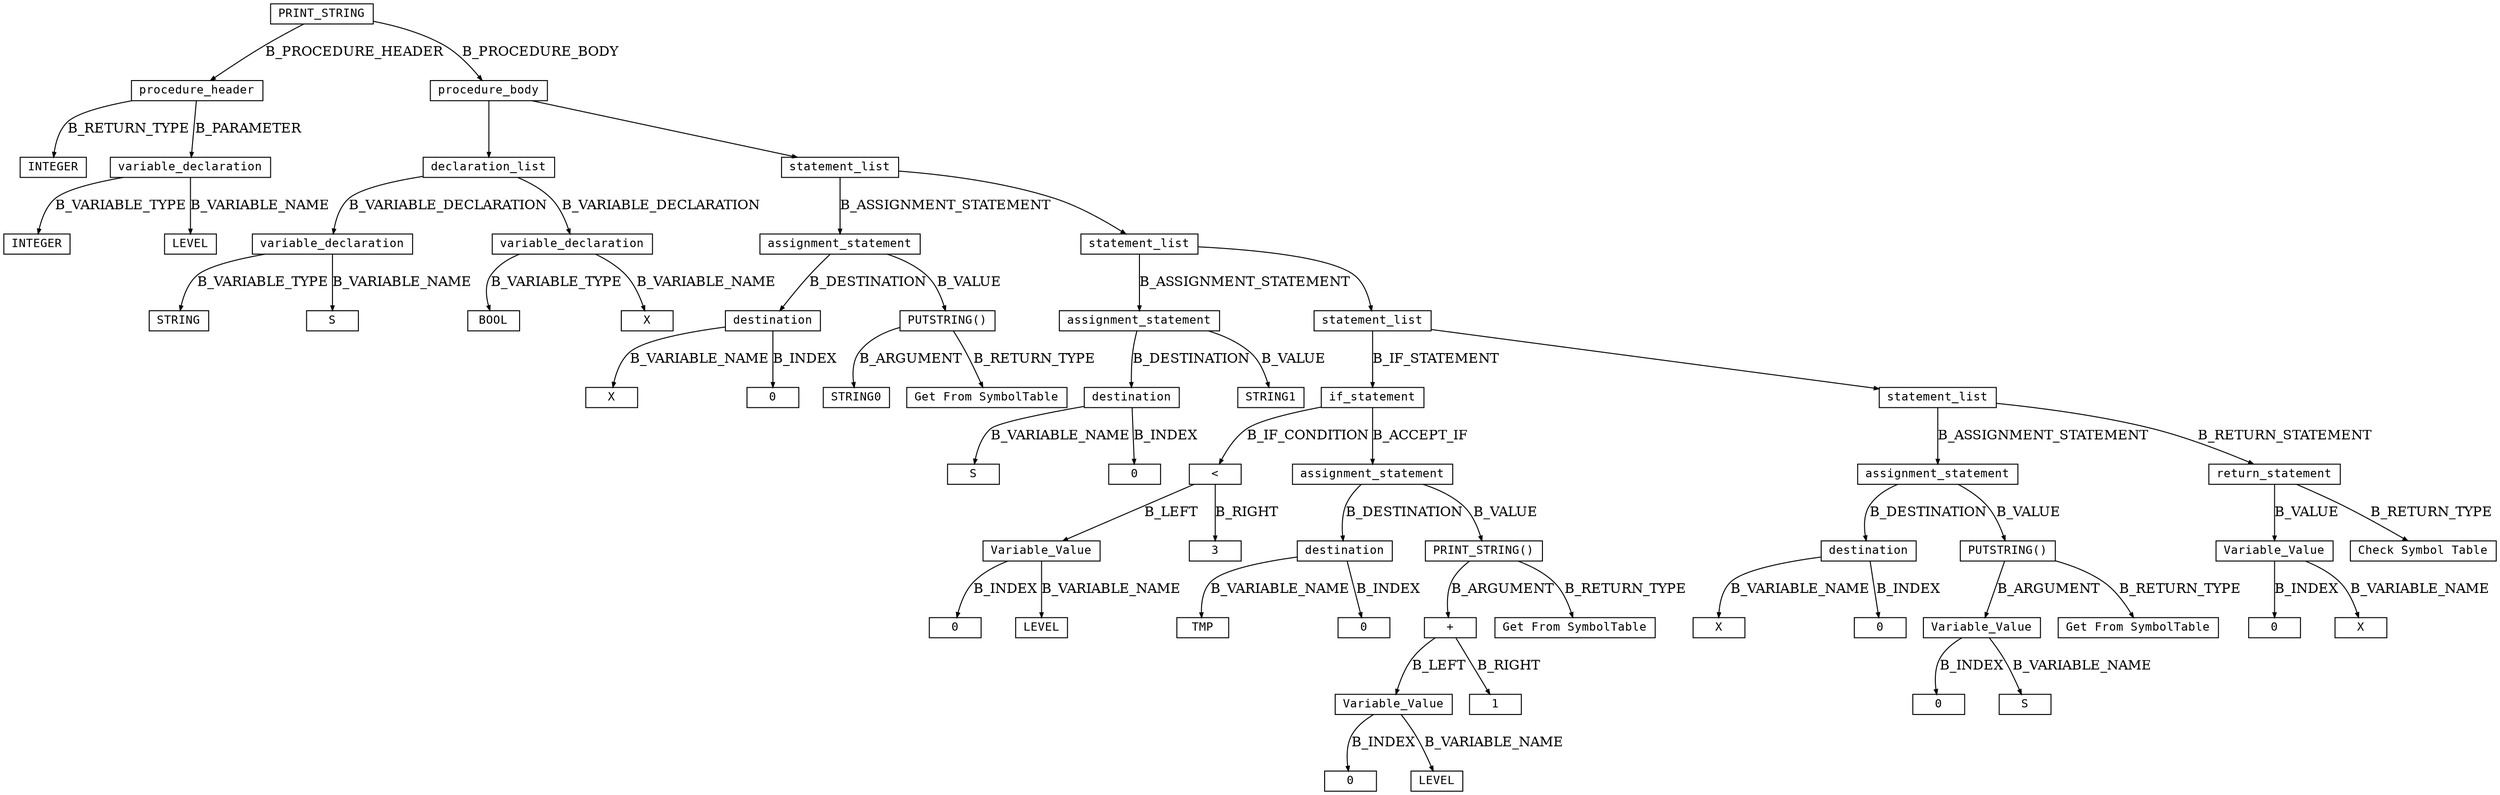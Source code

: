 digraph parsetree {
  node [shape=box, fontsize=12, fontname="Courier", height=.1];
  ranksep=.6;
  edge [arrowsize=.5]
  node1 [label="PRINT_STRING"]
  node2 [label="procedure_header"]
  node1 -> node2 [ label= "B_PROCEDURE_HEADER" ];
  node3 [label="procedure_body"]
  node1 -> node3 [ label= "B_PROCEDURE_BODY" ];
  node4 [label="INTEGER"]
  node2 -> node4 [ label= "B_RETURN_TYPE" ];
  node5 [label="variable_declaration"]
  node2 -> node5 [ label= "B_PARAMETER" ];
  node6 [label="declaration_list"]
  node3 -> node6 [ label= "" ];
  node7 [label="statement_list"]
  node3 -> node7 [ label= "" ];
  node8 [label="INTEGER"]
  node5 -> node8 [ label= "B_VARIABLE_TYPE" ];
  node9 [label="LEVEL"]
  node5 -> node9 [ label= "B_VARIABLE_NAME" ];
  node10 [label="variable_declaration"]
  node6 -> node10 [ label= "B_VARIABLE_DECLARATION" ];
  node11 [label="variable_declaration"]
  node6 -> node11 [ label= "B_VARIABLE_DECLARATION" ];
  node12 [label="assignment_statement"]
  node7 -> node12 [ label= "B_ASSIGNMENT_STATEMENT" ];
  node13 [label="statement_list"]
  node7 -> node13 [ label= "" ];
  node14 [label="STRING"]
  node10 -> node14 [ label= "B_VARIABLE_TYPE" ];
  node15 [label="S"]
  node10 -> node15 [ label= "B_VARIABLE_NAME" ];
  node16 [label="BOOL"]
  node11 -> node16 [ label= "B_VARIABLE_TYPE" ];
  node17 [label="X"]
  node11 -> node17 [ label= "B_VARIABLE_NAME" ];
  node18 [label="destination"]
  node12 -> node18 [ label= "B_DESTINATION" ];
  node19 [label="PUTSTRING()"]
  node12 -> node19 [ label= "B_VALUE" ];
  node20 [label="assignment_statement"]
  node13 -> node20 [ label= "B_ASSIGNMENT_STATEMENT" ];
  node21 [label="statement_list"]
  node13 -> node21 [ label= "" ];
  node22 [label="X"]
  node18 -> node22 [ label= "B_VARIABLE_NAME" ];
  node23 [label="0"]
  node18 -> node23 [ label= "B_INDEX" ];
  node24 [label="STRING0"]
  node19 -> node24 [ label= "B_ARGUMENT" ];
  node25 [label="Get From SymbolTable"]
  node19 -> node25 [ label= "B_RETURN_TYPE" ];
  node26 [label="destination"]
  node20 -> node26 [ label= "B_DESTINATION" ];
  node27 [label="STRING1"]
  node20 -> node27 [ label= "B_VALUE" ];
  node28 [label="if_statement"]
  node21 -> node28 [ label= "B_IF_STATEMENT" ];
  node29 [label="statement_list"]
  node21 -> node29 [ label= "" ];
  node30 [label="S"]
  node26 -> node30 [ label= "B_VARIABLE_NAME" ];
  node31 [label="0"]
  node26 -> node31 [ label= "B_INDEX" ];
  node32 [label="<"]
  node28 -> node32 [ label= "B_IF_CONDITION" ];
  node33 [label="assignment_statement"]
  node28 -> node33 [ label= "B_ACCEPT_IF" ];
  node34 [label="assignment_statement"]
  node29 -> node34 [ label= "B_ASSIGNMENT_STATEMENT" ];
  node35 [label="return_statement"]
  node29 -> node35 [ label= "B_RETURN_STATEMENT" ];
  node36 [label="Variable_Value"]
  node32 -> node36 [ label= "B_LEFT" ];
  node37 [label="3"]
  node32 -> node37 [ label= "B_RIGHT" ];
  node38 [label="destination"]
  node33 -> node38 [ label= "B_DESTINATION" ];
  node39 [label="PRINT_STRING()"]
  node33 -> node39 [ label= "B_VALUE" ];
  node40 [label="destination"]
  node34 -> node40 [ label= "B_DESTINATION" ];
  node41 [label="PUTSTRING()"]
  node34 -> node41 [ label= "B_VALUE" ];
  node42 [label="Variable_Value"]
  node35 -> node42 [ label= "B_VALUE" ];
  node43 [label="Check Symbol Table"]
  node35 -> node43 [ label= "B_RETURN_TYPE" ];
  node44 [label="0"]
  node36 -> node44 [ label= "B_INDEX" ];
  node45 [label="LEVEL"]
  node36 -> node45 [ label= "B_VARIABLE_NAME" ];
  node46 [label="TMP"]
  node38 -> node46 [ label= "B_VARIABLE_NAME" ];
  node47 [label="0"]
  node38 -> node47 [ label= "B_INDEX" ];
  node48 [label="+"]
  node39 -> node48 [ label= "B_ARGUMENT" ];
  node49 [label="Get From SymbolTable"]
  node39 -> node49 [ label= "B_RETURN_TYPE" ];
  node50 [label="X"]
  node40 -> node50 [ label= "B_VARIABLE_NAME" ];
  node51 [label="0"]
  node40 -> node51 [ label= "B_INDEX" ];
  node52 [label="Variable_Value"]
  node41 -> node52 [ label= "B_ARGUMENT" ];
  node53 [label="Get From SymbolTable"]
  node41 -> node53 [ label= "B_RETURN_TYPE" ];
  node54 [label="0"]
  node42 -> node54 [ label= "B_INDEX" ];
  node55 [label="X"]
  node42 -> node55 [ label= "B_VARIABLE_NAME" ];
  node56 [label="Variable_Value"]
  node48 -> node56 [ label= "B_LEFT" ];
  node57 [label="1"]
  node48 -> node57 [ label= "B_RIGHT" ];
  node58 [label="0"]
  node52 -> node58 [ label= "B_INDEX" ];
  node59 [label="S"]
  node52 -> node59 [ label= "B_VARIABLE_NAME" ];
  node60 [label="0"]
  node56 -> node60 [ label= "B_INDEX" ];
  node61 [label="LEVEL"]
  node56 -> node61 [ label= "B_VARIABLE_NAME" ];
}
